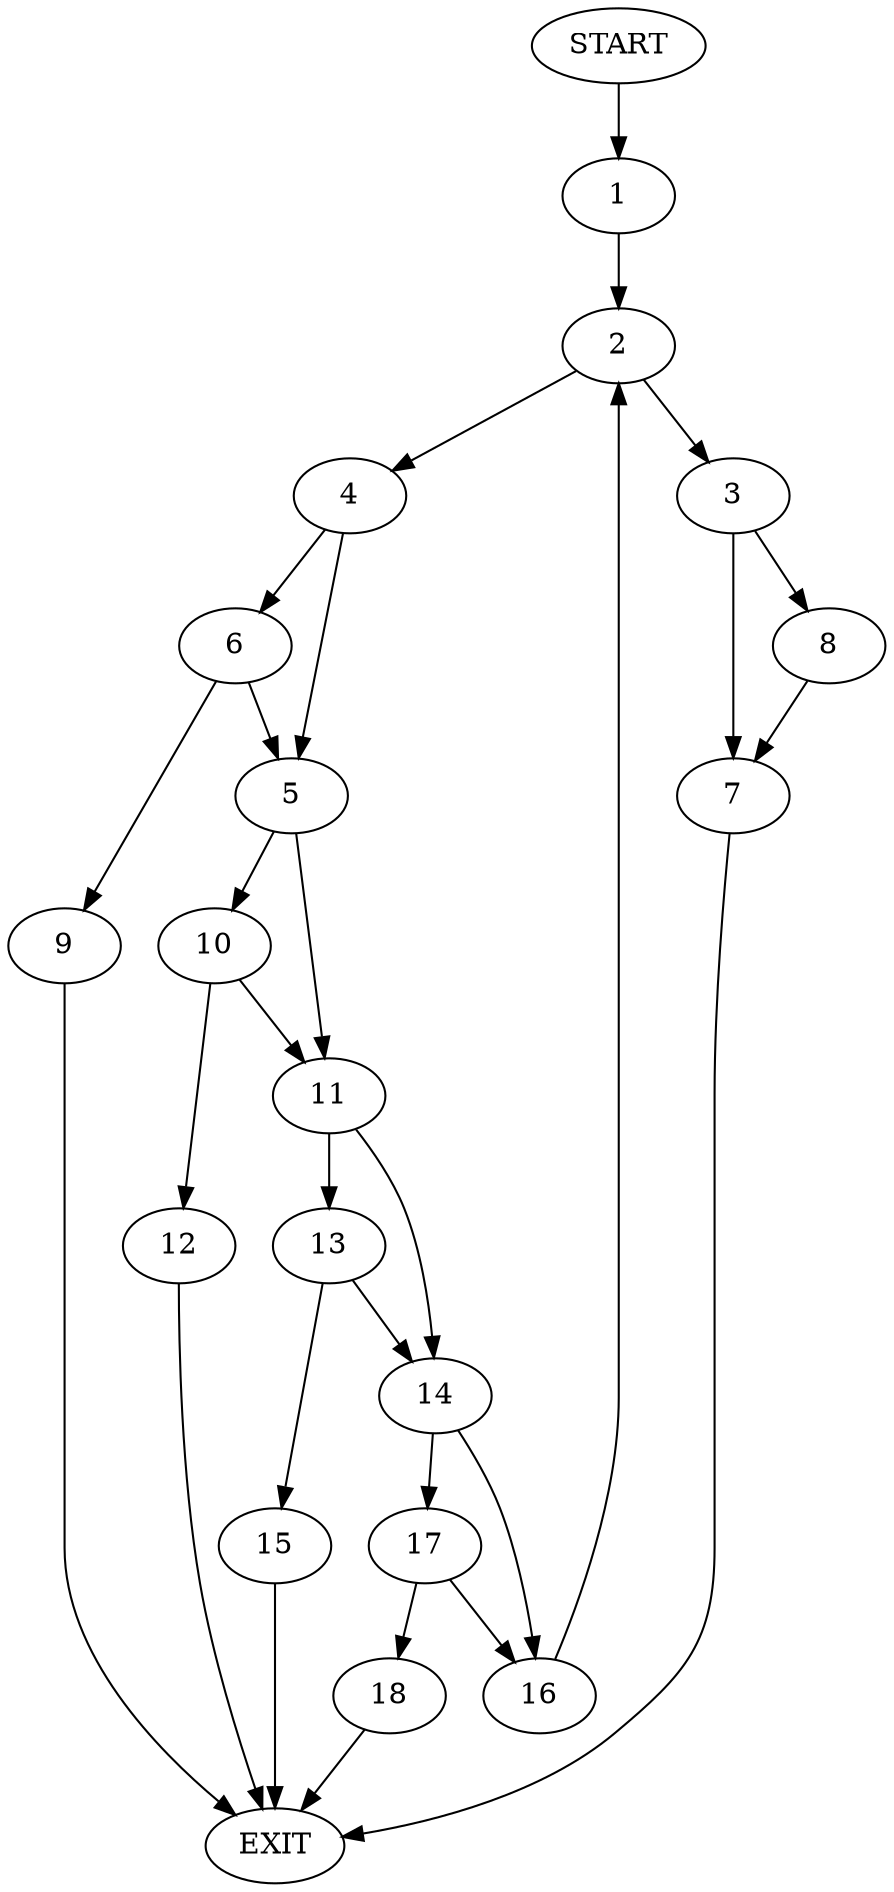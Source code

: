 digraph {
0 [label="START"]
19 [label="EXIT"]
0 -> 1
1 -> 2
2 -> 3
2 -> 4
4 -> 5
4 -> 6
3 -> 7
3 -> 8
6 -> 9
6 -> 5
5 -> 10
5 -> 11
9 -> 19
10 -> 11
10 -> 12
11 -> 13
11 -> 14
12 -> 19
13 -> 15
13 -> 14
14 -> 16
14 -> 17
15 -> 19
17 -> 18
17 -> 16
16 -> 2
18 -> 19
7 -> 19
8 -> 7
}
